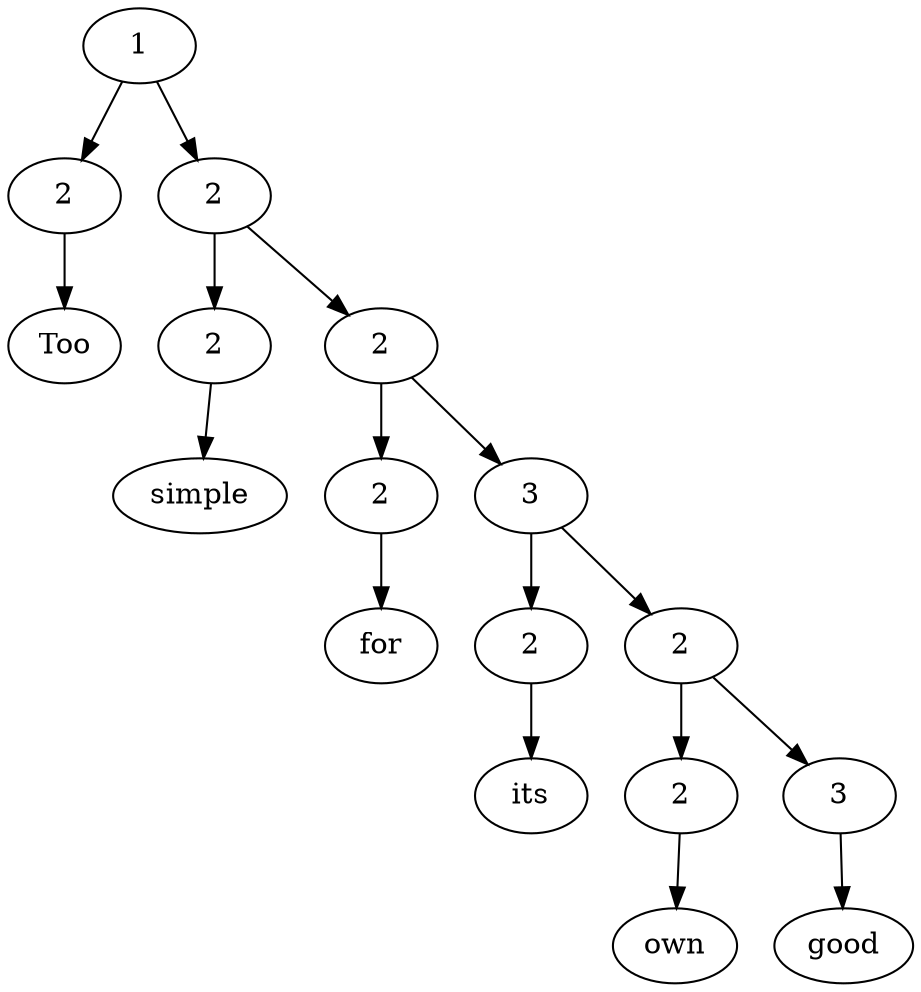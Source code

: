 digraph G{Node0 [label="1"]
Node0 -> Node1
Node0 -> Node3
Node1 [label="2"]
Node1 -> Node2
Node3 [label="2"]
Node3 -> Node4
Node3 -> Node6
Node2 [label="Too"]
Node4 [label="2"]
Node4 -> Node5
Node6 [label="2"]
Node6 -> Node7
Node6 -> Node9
Node5 [label="simple"]
Node7 [label="2"]
Node7 -> Node8
Node9 [label="3"]
Node9 -> Node10
Node9 -> Node12
Node8 [label="for"]
Node10 [label="2"]
Node10 -> Node11
Node12 [label="2"]
Node12 -> Node13
Node12 -> Node15
Node11 [label="its"]
Node13 [label="2"]
Node13 -> Node14
Node15 [label="3"]
Node15 -> Node16
Node14 [label="own"]
Node16 [label="good"]
}